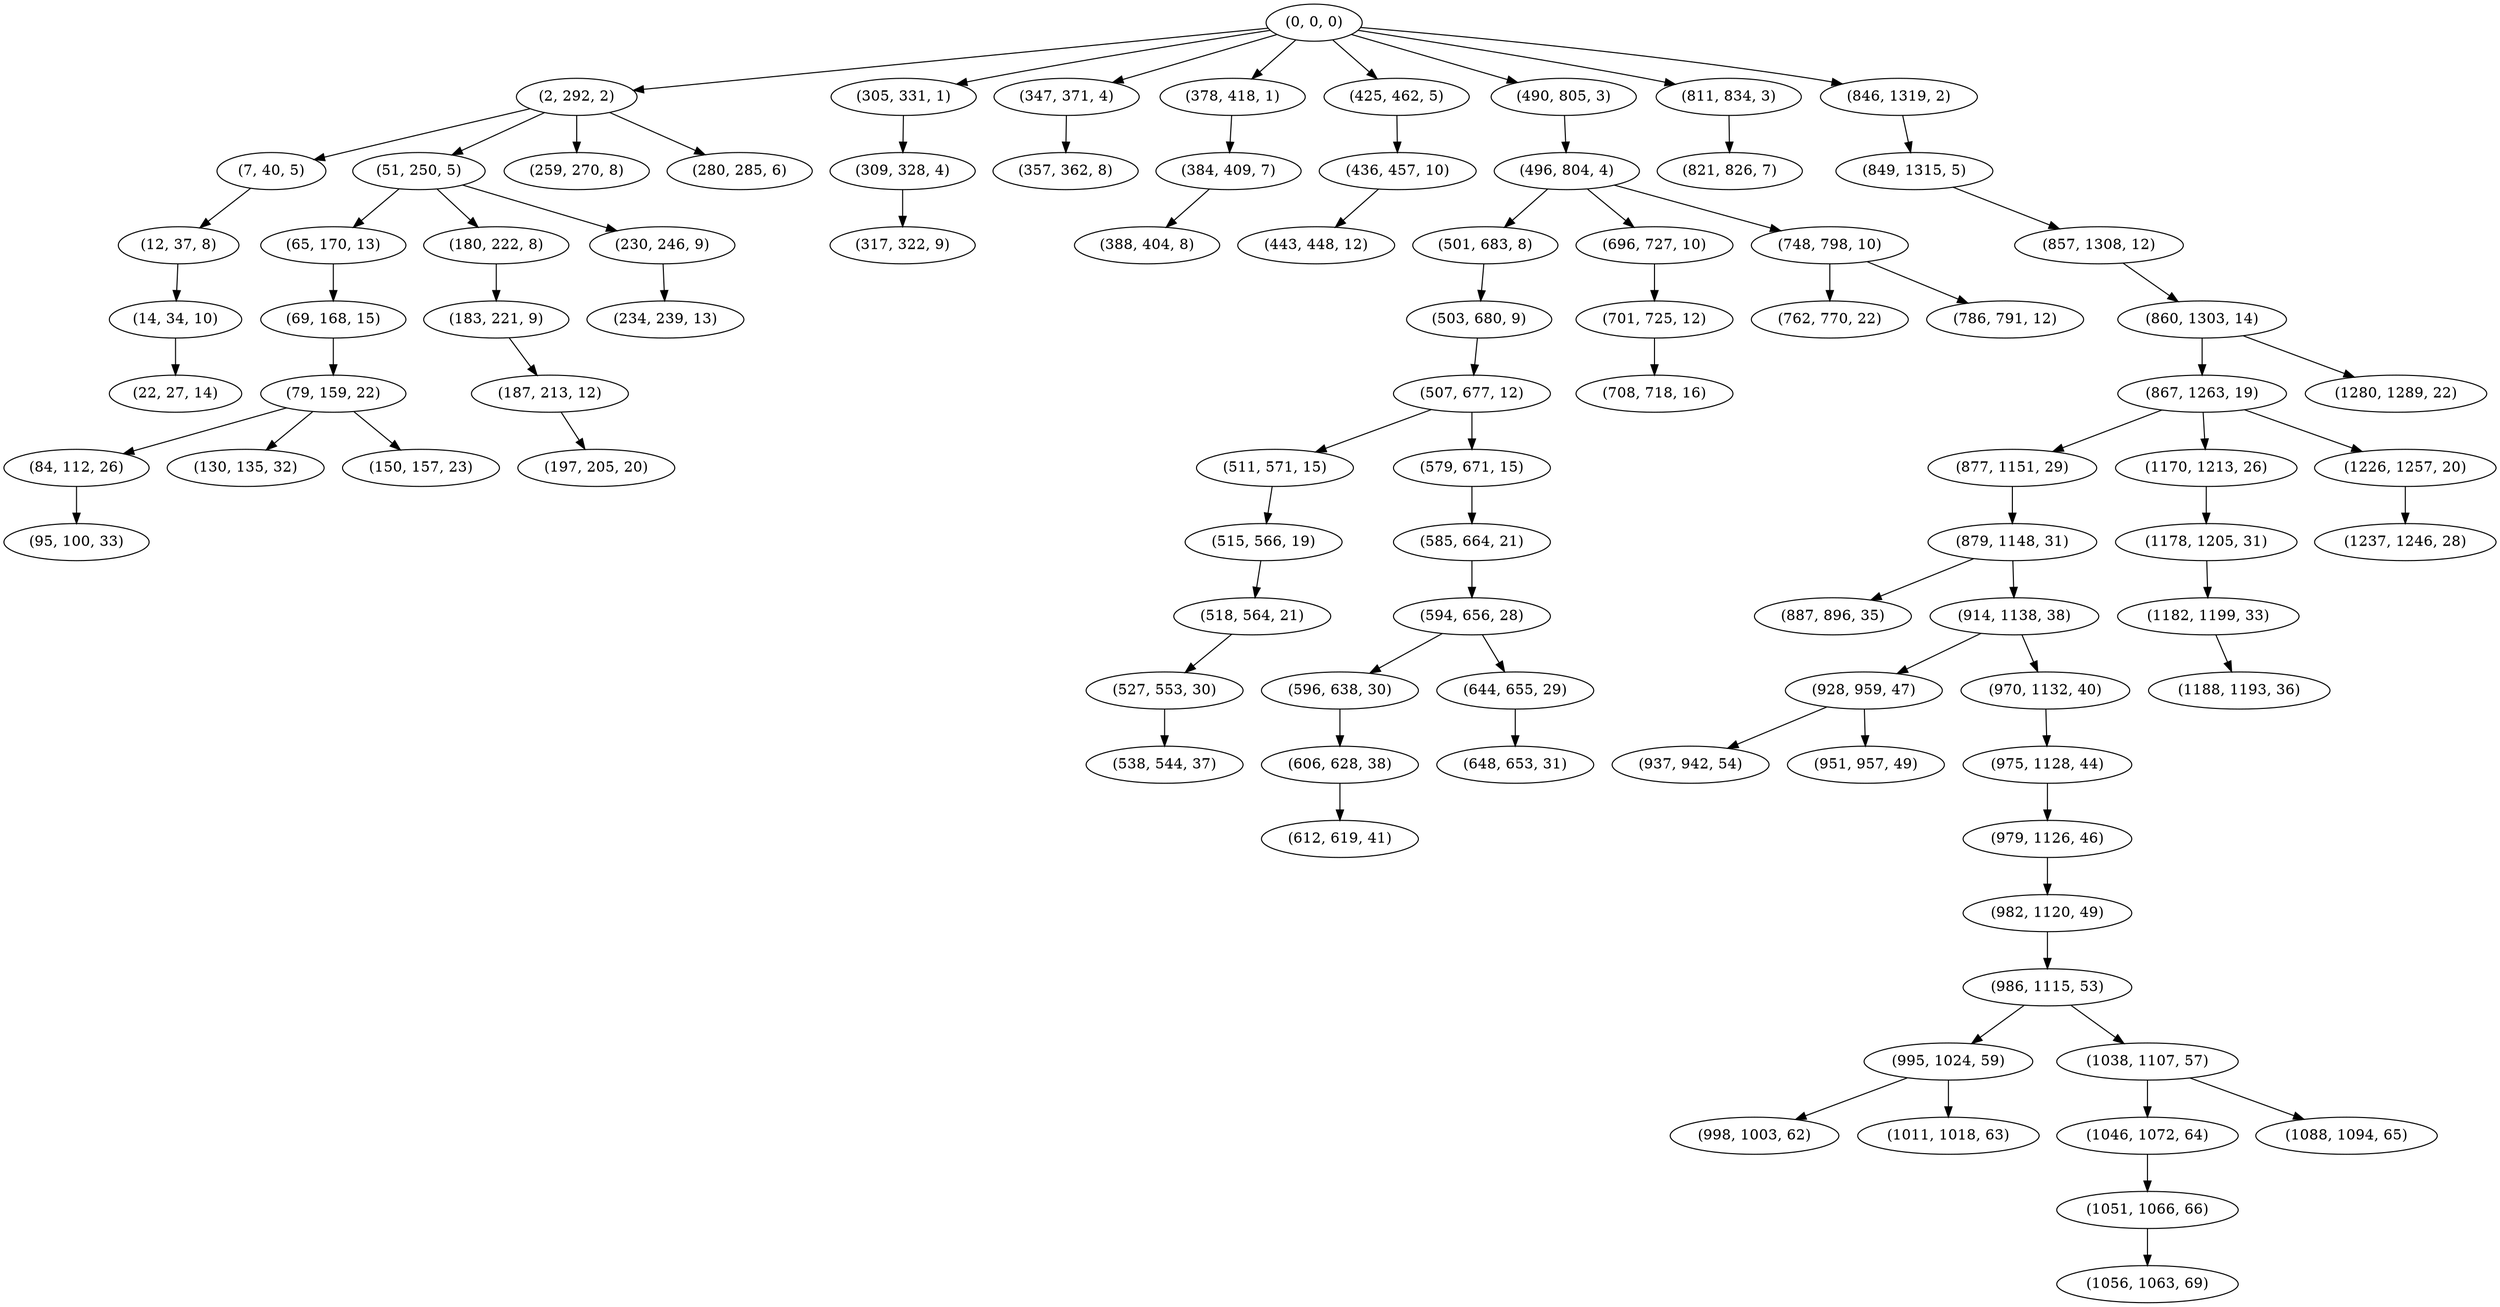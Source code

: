 digraph tree {
    "(0, 0, 0)";
    "(2, 292, 2)";
    "(7, 40, 5)";
    "(12, 37, 8)";
    "(14, 34, 10)";
    "(22, 27, 14)";
    "(51, 250, 5)";
    "(65, 170, 13)";
    "(69, 168, 15)";
    "(79, 159, 22)";
    "(84, 112, 26)";
    "(95, 100, 33)";
    "(130, 135, 32)";
    "(150, 157, 23)";
    "(180, 222, 8)";
    "(183, 221, 9)";
    "(187, 213, 12)";
    "(197, 205, 20)";
    "(230, 246, 9)";
    "(234, 239, 13)";
    "(259, 270, 8)";
    "(280, 285, 6)";
    "(305, 331, 1)";
    "(309, 328, 4)";
    "(317, 322, 9)";
    "(347, 371, 4)";
    "(357, 362, 8)";
    "(378, 418, 1)";
    "(384, 409, 7)";
    "(388, 404, 8)";
    "(425, 462, 5)";
    "(436, 457, 10)";
    "(443, 448, 12)";
    "(490, 805, 3)";
    "(496, 804, 4)";
    "(501, 683, 8)";
    "(503, 680, 9)";
    "(507, 677, 12)";
    "(511, 571, 15)";
    "(515, 566, 19)";
    "(518, 564, 21)";
    "(527, 553, 30)";
    "(538, 544, 37)";
    "(579, 671, 15)";
    "(585, 664, 21)";
    "(594, 656, 28)";
    "(596, 638, 30)";
    "(606, 628, 38)";
    "(612, 619, 41)";
    "(644, 655, 29)";
    "(648, 653, 31)";
    "(696, 727, 10)";
    "(701, 725, 12)";
    "(708, 718, 16)";
    "(748, 798, 10)";
    "(762, 770, 22)";
    "(786, 791, 12)";
    "(811, 834, 3)";
    "(821, 826, 7)";
    "(846, 1319, 2)";
    "(849, 1315, 5)";
    "(857, 1308, 12)";
    "(860, 1303, 14)";
    "(867, 1263, 19)";
    "(877, 1151, 29)";
    "(879, 1148, 31)";
    "(887, 896, 35)";
    "(914, 1138, 38)";
    "(928, 959, 47)";
    "(937, 942, 54)";
    "(951, 957, 49)";
    "(970, 1132, 40)";
    "(975, 1128, 44)";
    "(979, 1126, 46)";
    "(982, 1120, 49)";
    "(986, 1115, 53)";
    "(995, 1024, 59)";
    "(998, 1003, 62)";
    "(1011, 1018, 63)";
    "(1038, 1107, 57)";
    "(1046, 1072, 64)";
    "(1051, 1066, 66)";
    "(1056, 1063, 69)";
    "(1088, 1094, 65)";
    "(1170, 1213, 26)";
    "(1178, 1205, 31)";
    "(1182, 1199, 33)";
    "(1188, 1193, 36)";
    "(1226, 1257, 20)";
    "(1237, 1246, 28)";
    "(1280, 1289, 22)";
    "(0, 0, 0)" -> "(2, 292, 2)";
    "(0, 0, 0)" -> "(305, 331, 1)";
    "(0, 0, 0)" -> "(347, 371, 4)";
    "(0, 0, 0)" -> "(378, 418, 1)";
    "(0, 0, 0)" -> "(425, 462, 5)";
    "(0, 0, 0)" -> "(490, 805, 3)";
    "(0, 0, 0)" -> "(811, 834, 3)";
    "(0, 0, 0)" -> "(846, 1319, 2)";
    "(2, 292, 2)" -> "(7, 40, 5)";
    "(2, 292, 2)" -> "(51, 250, 5)";
    "(2, 292, 2)" -> "(259, 270, 8)";
    "(2, 292, 2)" -> "(280, 285, 6)";
    "(7, 40, 5)" -> "(12, 37, 8)";
    "(12, 37, 8)" -> "(14, 34, 10)";
    "(14, 34, 10)" -> "(22, 27, 14)";
    "(51, 250, 5)" -> "(65, 170, 13)";
    "(51, 250, 5)" -> "(180, 222, 8)";
    "(51, 250, 5)" -> "(230, 246, 9)";
    "(65, 170, 13)" -> "(69, 168, 15)";
    "(69, 168, 15)" -> "(79, 159, 22)";
    "(79, 159, 22)" -> "(84, 112, 26)";
    "(79, 159, 22)" -> "(130, 135, 32)";
    "(79, 159, 22)" -> "(150, 157, 23)";
    "(84, 112, 26)" -> "(95, 100, 33)";
    "(180, 222, 8)" -> "(183, 221, 9)";
    "(183, 221, 9)" -> "(187, 213, 12)";
    "(187, 213, 12)" -> "(197, 205, 20)";
    "(230, 246, 9)" -> "(234, 239, 13)";
    "(305, 331, 1)" -> "(309, 328, 4)";
    "(309, 328, 4)" -> "(317, 322, 9)";
    "(347, 371, 4)" -> "(357, 362, 8)";
    "(378, 418, 1)" -> "(384, 409, 7)";
    "(384, 409, 7)" -> "(388, 404, 8)";
    "(425, 462, 5)" -> "(436, 457, 10)";
    "(436, 457, 10)" -> "(443, 448, 12)";
    "(490, 805, 3)" -> "(496, 804, 4)";
    "(496, 804, 4)" -> "(501, 683, 8)";
    "(496, 804, 4)" -> "(696, 727, 10)";
    "(496, 804, 4)" -> "(748, 798, 10)";
    "(501, 683, 8)" -> "(503, 680, 9)";
    "(503, 680, 9)" -> "(507, 677, 12)";
    "(507, 677, 12)" -> "(511, 571, 15)";
    "(507, 677, 12)" -> "(579, 671, 15)";
    "(511, 571, 15)" -> "(515, 566, 19)";
    "(515, 566, 19)" -> "(518, 564, 21)";
    "(518, 564, 21)" -> "(527, 553, 30)";
    "(527, 553, 30)" -> "(538, 544, 37)";
    "(579, 671, 15)" -> "(585, 664, 21)";
    "(585, 664, 21)" -> "(594, 656, 28)";
    "(594, 656, 28)" -> "(596, 638, 30)";
    "(594, 656, 28)" -> "(644, 655, 29)";
    "(596, 638, 30)" -> "(606, 628, 38)";
    "(606, 628, 38)" -> "(612, 619, 41)";
    "(644, 655, 29)" -> "(648, 653, 31)";
    "(696, 727, 10)" -> "(701, 725, 12)";
    "(701, 725, 12)" -> "(708, 718, 16)";
    "(748, 798, 10)" -> "(762, 770, 22)";
    "(748, 798, 10)" -> "(786, 791, 12)";
    "(811, 834, 3)" -> "(821, 826, 7)";
    "(846, 1319, 2)" -> "(849, 1315, 5)";
    "(849, 1315, 5)" -> "(857, 1308, 12)";
    "(857, 1308, 12)" -> "(860, 1303, 14)";
    "(860, 1303, 14)" -> "(867, 1263, 19)";
    "(860, 1303, 14)" -> "(1280, 1289, 22)";
    "(867, 1263, 19)" -> "(877, 1151, 29)";
    "(867, 1263, 19)" -> "(1170, 1213, 26)";
    "(867, 1263, 19)" -> "(1226, 1257, 20)";
    "(877, 1151, 29)" -> "(879, 1148, 31)";
    "(879, 1148, 31)" -> "(887, 896, 35)";
    "(879, 1148, 31)" -> "(914, 1138, 38)";
    "(914, 1138, 38)" -> "(928, 959, 47)";
    "(914, 1138, 38)" -> "(970, 1132, 40)";
    "(928, 959, 47)" -> "(937, 942, 54)";
    "(928, 959, 47)" -> "(951, 957, 49)";
    "(970, 1132, 40)" -> "(975, 1128, 44)";
    "(975, 1128, 44)" -> "(979, 1126, 46)";
    "(979, 1126, 46)" -> "(982, 1120, 49)";
    "(982, 1120, 49)" -> "(986, 1115, 53)";
    "(986, 1115, 53)" -> "(995, 1024, 59)";
    "(986, 1115, 53)" -> "(1038, 1107, 57)";
    "(995, 1024, 59)" -> "(998, 1003, 62)";
    "(995, 1024, 59)" -> "(1011, 1018, 63)";
    "(1038, 1107, 57)" -> "(1046, 1072, 64)";
    "(1038, 1107, 57)" -> "(1088, 1094, 65)";
    "(1046, 1072, 64)" -> "(1051, 1066, 66)";
    "(1051, 1066, 66)" -> "(1056, 1063, 69)";
    "(1170, 1213, 26)" -> "(1178, 1205, 31)";
    "(1178, 1205, 31)" -> "(1182, 1199, 33)";
    "(1182, 1199, 33)" -> "(1188, 1193, 36)";
    "(1226, 1257, 20)" -> "(1237, 1246, 28)";
}
